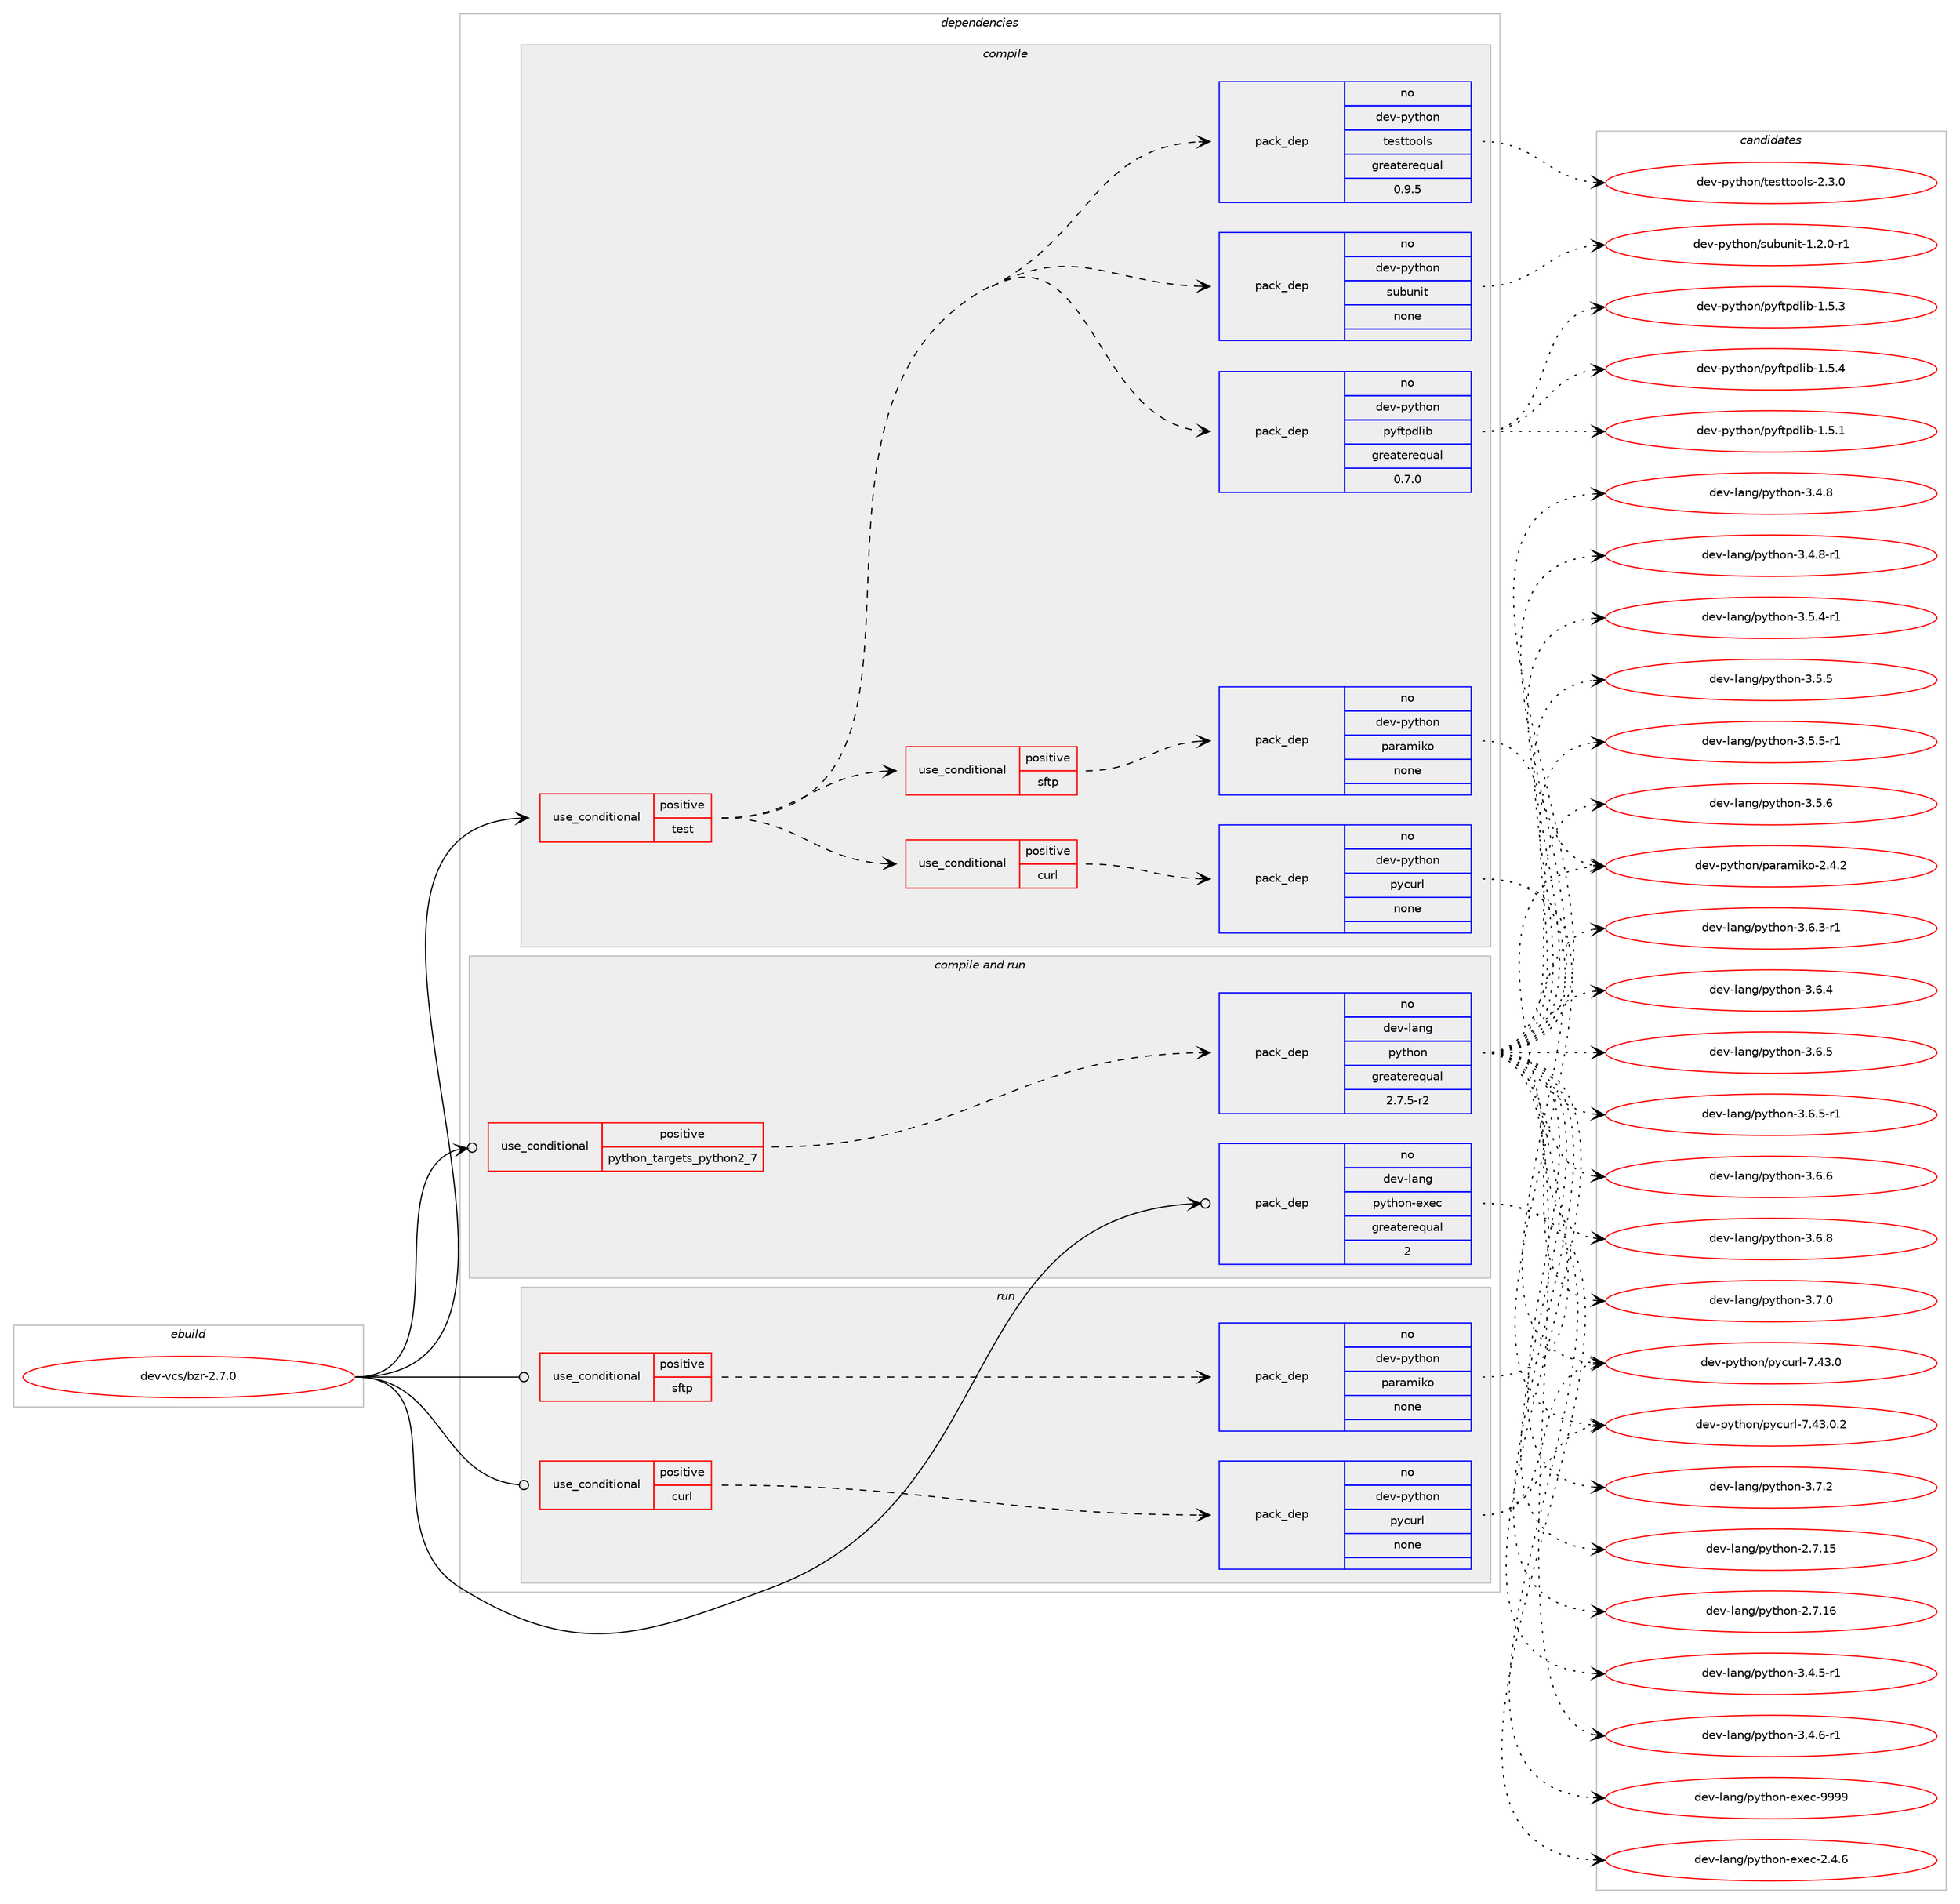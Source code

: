 digraph prolog {

# *************
# Graph options
# *************

newrank=true;
concentrate=true;
compound=true;
graph [rankdir=LR,fontname=Helvetica,fontsize=10,ranksep=1.5];#, ranksep=2.5, nodesep=0.2];
edge  [arrowhead=vee];
node  [fontname=Helvetica,fontsize=10];

# **********
# The ebuild
# **********

subgraph cluster_leftcol {
color=gray;
rank=same;
label=<<i>ebuild</i>>;
id [label="dev-vcs/bzr-2.7.0", color=red, width=4, href="../dev-vcs/bzr-2.7.0.svg"];
}

# ****************
# The dependencies
# ****************

subgraph cluster_midcol {
color=gray;
label=<<i>dependencies</i>>;
subgraph cluster_compile {
fillcolor="#eeeeee";
style=filled;
label=<<i>compile</i>>;
subgraph cond425260 {
dependency1550087 [label=<<TABLE BORDER="0" CELLBORDER="1" CELLSPACING="0" CELLPADDING="4"><TR><TD ROWSPAN="3" CELLPADDING="10">use_conditional</TD></TR><TR><TD>positive</TD></TR><TR><TD>test</TD></TR></TABLE>>, shape=none, color=red];
subgraph cond425261 {
dependency1550088 [label=<<TABLE BORDER="0" CELLBORDER="1" CELLSPACING="0" CELLPADDING="4"><TR><TD ROWSPAN="3" CELLPADDING="10">use_conditional</TD></TR><TR><TD>positive</TD></TR><TR><TD>curl</TD></TR></TABLE>>, shape=none, color=red];
subgraph pack1101086 {
dependency1550089 [label=<<TABLE BORDER="0" CELLBORDER="1" CELLSPACING="0" CELLPADDING="4" WIDTH="220"><TR><TD ROWSPAN="6" CELLPADDING="30">pack_dep</TD></TR><TR><TD WIDTH="110">no</TD></TR><TR><TD>dev-python</TD></TR><TR><TD>pycurl</TD></TR><TR><TD>none</TD></TR><TR><TD></TD></TR></TABLE>>, shape=none, color=blue];
}
dependency1550088:e -> dependency1550089:w [weight=20,style="dashed",arrowhead="vee"];
}
dependency1550087:e -> dependency1550088:w [weight=20,style="dashed",arrowhead="vee"];
subgraph cond425262 {
dependency1550090 [label=<<TABLE BORDER="0" CELLBORDER="1" CELLSPACING="0" CELLPADDING="4"><TR><TD ROWSPAN="3" CELLPADDING="10">use_conditional</TD></TR><TR><TD>positive</TD></TR><TR><TD>sftp</TD></TR></TABLE>>, shape=none, color=red];
subgraph pack1101087 {
dependency1550091 [label=<<TABLE BORDER="0" CELLBORDER="1" CELLSPACING="0" CELLPADDING="4" WIDTH="220"><TR><TD ROWSPAN="6" CELLPADDING="30">pack_dep</TD></TR><TR><TD WIDTH="110">no</TD></TR><TR><TD>dev-python</TD></TR><TR><TD>paramiko</TD></TR><TR><TD>none</TD></TR><TR><TD></TD></TR></TABLE>>, shape=none, color=blue];
}
dependency1550090:e -> dependency1550091:w [weight=20,style="dashed",arrowhead="vee"];
}
dependency1550087:e -> dependency1550090:w [weight=20,style="dashed",arrowhead="vee"];
subgraph pack1101088 {
dependency1550092 [label=<<TABLE BORDER="0" CELLBORDER="1" CELLSPACING="0" CELLPADDING="4" WIDTH="220"><TR><TD ROWSPAN="6" CELLPADDING="30">pack_dep</TD></TR><TR><TD WIDTH="110">no</TD></TR><TR><TD>dev-python</TD></TR><TR><TD>pyftpdlib</TD></TR><TR><TD>greaterequal</TD></TR><TR><TD>0.7.0</TD></TR></TABLE>>, shape=none, color=blue];
}
dependency1550087:e -> dependency1550092:w [weight=20,style="dashed",arrowhead="vee"];
subgraph pack1101089 {
dependency1550093 [label=<<TABLE BORDER="0" CELLBORDER="1" CELLSPACING="0" CELLPADDING="4" WIDTH="220"><TR><TD ROWSPAN="6" CELLPADDING="30">pack_dep</TD></TR><TR><TD WIDTH="110">no</TD></TR><TR><TD>dev-python</TD></TR><TR><TD>subunit</TD></TR><TR><TD>none</TD></TR><TR><TD></TD></TR></TABLE>>, shape=none, color=blue];
}
dependency1550087:e -> dependency1550093:w [weight=20,style="dashed",arrowhead="vee"];
subgraph pack1101090 {
dependency1550094 [label=<<TABLE BORDER="0" CELLBORDER="1" CELLSPACING="0" CELLPADDING="4" WIDTH="220"><TR><TD ROWSPAN="6" CELLPADDING="30">pack_dep</TD></TR><TR><TD WIDTH="110">no</TD></TR><TR><TD>dev-python</TD></TR><TR><TD>testtools</TD></TR><TR><TD>greaterequal</TD></TR><TR><TD>0.9.5</TD></TR></TABLE>>, shape=none, color=blue];
}
dependency1550087:e -> dependency1550094:w [weight=20,style="dashed",arrowhead="vee"];
}
id:e -> dependency1550087:w [weight=20,style="solid",arrowhead="vee"];
}
subgraph cluster_compileandrun {
fillcolor="#eeeeee";
style=filled;
label=<<i>compile and run</i>>;
subgraph cond425263 {
dependency1550095 [label=<<TABLE BORDER="0" CELLBORDER="1" CELLSPACING="0" CELLPADDING="4"><TR><TD ROWSPAN="3" CELLPADDING="10">use_conditional</TD></TR><TR><TD>positive</TD></TR><TR><TD>python_targets_python2_7</TD></TR></TABLE>>, shape=none, color=red];
subgraph pack1101091 {
dependency1550096 [label=<<TABLE BORDER="0" CELLBORDER="1" CELLSPACING="0" CELLPADDING="4" WIDTH="220"><TR><TD ROWSPAN="6" CELLPADDING="30">pack_dep</TD></TR><TR><TD WIDTH="110">no</TD></TR><TR><TD>dev-lang</TD></TR><TR><TD>python</TD></TR><TR><TD>greaterequal</TD></TR><TR><TD>2.7.5-r2</TD></TR></TABLE>>, shape=none, color=blue];
}
dependency1550095:e -> dependency1550096:w [weight=20,style="dashed",arrowhead="vee"];
}
id:e -> dependency1550095:w [weight=20,style="solid",arrowhead="odotvee"];
subgraph pack1101092 {
dependency1550097 [label=<<TABLE BORDER="0" CELLBORDER="1" CELLSPACING="0" CELLPADDING="4" WIDTH="220"><TR><TD ROWSPAN="6" CELLPADDING="30">pack_dep</TD></TR><TR><TD WIDTH="110">no</TD></TR><TR><TD>dev-lang</TD></TR><TR><TD>python-exec</TD></TR><TR><TD>greaterequal</TD></TR><TR><TD>2</TD></TR></TABLE>>, shape=none, color=blue];
}
id:e -> dependency1550097:w [weight=20,style="solid",arrowhead="odotvee"];
}
subgraph cluster_run {
fillcolor="#eeeeee";
style=filled;
label=<<i>run</i>>;
subgraph cond425264 {
dependency1550098 [label=<<TABLE BORDER="0" CELLBORDER="1" CELLSPACING="0" CELLPADDING="4"><TR><TD ROWSPAN="3" CELLPADDING="10">use_conditional</TD></TR><TR><TD>positive</TD></TR><TR><TD>curl</TD></TR></TABLE>>, shape=none, color=red];
subgraph pack1101093 {
dependency1550099 [label=<<TABLE BORDER="0" CELLBORDER="1" CELLSPACING="0" CELLPADDING="4" WIDTH="220"><TR><TD ROWSPAN="6" CELLPADDING="30">pack_dep</TD></TR><TR><TD WIDTH="110">no</TD></TR><TR><TD>dev-python</TD></TR><TR><TD>pycurl</TD></TR><TR><TD>none</TD></TR><TR><TD></TD></TR></TABLE>>, shape=none, color=blue];
}
dependency1550098:e -> dependency1550099:w [weight=20,style="dashed",arrowhead="vee"];
}
id:e -> dependency1550098:w [weight=20,style="solid",arrowhead="odot"];
subgraph cond425265 {
dependency1550100 [label=<<TABLE BORDER="0" CELLBORDER="1" CELLSPACING="0" CELLPADDING="4"><TR><TD ROWSPAN="3" CELLPADDING="10">use_conditional</TD></TR><TR><TD>positive</TD></TR><TR><TD>sftp</TD></TR></TABLE>>, shape=none, color=red];
subgraph pack1101094 {
dependency1550101 [label=<<TABLE BORDER="0" CELLBORDER="1" CELLSPACING="0" CELLPADDING="4" WIDTH="220"><TR><TD ROWSPAN="6" CELLPADDING="30">pack_dep</TD></TR><TR><TD WIDTH="110">no</TD></TR><TR><TD>dev-python</TD></TR><TR><TD>paramiko</TD></TR><TR><TD>none</TD></TR><TR><TD></TD></TR></TABLE>>, shape=none, color=blue];
}
dependency1550100:e -> dependency1550101:w [weight=20,style="dashed",arrowhead="vee"];
}
id:e -> dependency1550100:w [weight=20,style="solid",arrowhead="odot"];
}
}

# **************
# The candidates
# **************

subgraph cluster_choices {
rank=same;
color=gray;
label=<<i>candidates</i>>;

subgraph choice1101086 {
color=black;
nodesep=1;
choice10010111845112121116104111110471121219911711410845554652514648 [label="dev-python/pycurl-7.43.0", color=red, width=4,href="../dev-python/pycurl-7.43.0.svg"];
choice100101118451121211161041111104711212199117114108455546525146484650 [label="dev-python/pycurl-7.43.0.2", color=red, width=4,href="../dev-python/pycurl-7.43.0.2.svg"];
dependency1550089:e -> choice10010111845112121116104111110471121219911711410845554652514648:w [style=dotted,weight="100"];
dependency1550089:e -> choice100101118451121211161041111104711212199117114108455546525146484650:w [style=dotted,weight="100"];
}
subgraph choice1101087 {
color=black;
nodesep=1;
choice10010111845112121116104111110471129711497109105107111455046524650 [label="dev-python/paramiko-2.4.2", color=red, width=4,href="../dev-python/paramiko-2.4.2.svg"];
dependency1550091:e -> choice10010111845112121116104111110471129711497109105107111455046524650:w [style=dotted,weight="100"];
}
subgraph choice1101088 {
color=black;
nodesep=1;
choice100101118451121211161041111104711212110211611210010810598454946534649 [label="dev-python/pyftpdlib-1.5.1", color=red, width=4,href="../dev-python/pyftpdlib-1.5.1.svg"];
choice100101118451121211161041111104711212110211611210010810598454946534651 [label="dev-python/pyftpdlib-1.5.3", color=red, width=4,href="../dev-python/pyftpdlib-1.5.3.svg"];
choice100101118451121211161041111104711212110211611210010810598454946534652 [label="dev-python/pyftpdlib-1.5.4", color=red, width=4,href="../dev-python/pyftpdlib-1.5.4.svg"];
dependency1550092:e -> choice100101118451121211161041111104711212110211611210010810598454946534649:w [style=dotted,weight="100"];
dependency1550092:e -> choice100101118451121211161041111104711212110211611210010810598454946534651:w [style=dotted,weight="100"];
dependency1550092:e -> choice100101118451121211161041111104711212110211611210010810598454946534652:w [style=dotted,weight="100"];
}
subgraph choice1101089 {
color=black;
nodesep=1;
choice1001011184511212111610411111047115117981171101051164549465046484511449 [label="dev-python/subunit-1.2.0-r1", color=red, width=4,href="../dev-python/subunit-1.2.0-r1.svg"];
dependency1550093:e -> choice1001011184511212111610411111047115117981171101051164549465046484511449:w [style=dotted,weight="100"];
}
subgraph choice1101090 {
color=black;
nodesep=1;
choice1001011184511212111610411111047116101115116116111111108115455046514648 [label="dev-python/testtools-2.3.0", color=red, width=4,href="../dev-python/testtools-2.3.0.svg"];
dependency1550094:e -> choice1001011184511212111610411111047116101115116116111111108115455046514648:w [style=dotted,weight="100"];
}
subgraph choice1101091 {
color=black;
nodesep=1;
choice10010111845108971101034711212111610411111045504655464953 [label="dev-lang/python-2.7.15", color=red, width=4,href="../dev-lang/python-2.7.15.svg"];
choice10010111845108971101034711212111610411111045504655464954 [label="dev-lang/python-2.7.16", color=red, width=4,href="../dev-lang/python-2.7.16.svg"];
choice1001011184510897110103471121211161041111104551465246534511449 [label="dev-lang/python-3.4.5-r1", color=red, width=4,href="../dev-lang/python-3.4.5-r1.svg"];
choice1001011184510897110103471121211161041111104551465246544511449 [label="dev-lang/python-3.4.6-r1", color=red, width=4,href="../dev-lang/python-3.4.6-r1.svg"];
choice100101118451089711010347112121116104111110455146524656 [label="dev-lang/python-3.4.8", color=red, width=4,href="../dev-lang/python-3.4.8.svg"];
choice1001011184510897110103471121211161041111104551465246564511449 [label="dev-lang/python-3.4.8-r1", color=red, width=4,href="../dev-lang/python-3.4.8-r1.svg"];
choice1001011184510897110103471121211161041111104551465346524511449 [label="dev-lang/python-3.5.4-r1", color=red, width=4,href="../dev-lang/python-3.5.4-r1.svg"];
choice100101118451089711010347112121116104111110455146534653 [label="dev-lang/python-3.5.5", color=red, width=4,href="../dev-lang/python-3.5.5.svg"];
choice1001011184510897110103471121211161041111104551465346534511449 [label="dev-lang/python-3.5.5-r1", color=red, width=4,href="../dev-lang/python-3.5.5-r1.svg"];
choice100101118451089711010347112121116104111110455146534654 [label="dev-lang/python-3.5.6", color=red, width=4,href="../dev-lang/python-3.5.6.svg"];
choice1001011184510897110103471121211161041111104551465446514511449 [label="dev-lang/python-3.6.3-r1", color=red, width=4,href="../dev-lang/python-3.6.3-r1.svg"];
choice100101118451089711010347112121116104111110455146544652 [label="dev-lang/python-3.6.4", color=red, width=4,href="../dev-lang/python-3.6.4.svg"];
choice100101118451089711010347112121116104111110455146544653 [label="dev-lang/python-3.6.5", color=red, width=4,href="../dev-lang/python-3.6.5.svg"];
choice1001011184510897110103471121211161041111104551465446534511449 [label="dev-lang/python-3.6.5-r1", color=red, width=4,href="../dev-lang/python-3.6.5-r1.svg"];
choice100101118451089711010347112121116104111110455146544654 [label="dev-lang/python-3.6.6", color=red, width=4,href="../dev-lang/python-3.6.6.svg"];
choice100101118451089711010347112121116104111110455146544656 [label="dev-lang/python-3.6.8", color=red, width=4,href="../dev-lang/python-3.6.8.svg"];
choice100101118451089711010347112121116104111110455146554648 [label="dev-lang/python-3.7.0", color=red, width=4,href="../dev-lang/python-3.7.0.svg"];
choice100101118451089711010347112121116104111110455146554650 [label="dev-lang/python-3.7.2", color=red, width=4,href="../dev-lang/python-3.7.2.svg"];
dependency1550096:e -> choice10010111845108971101034711212111610411111045504655464953:w [style=dotted,weight="100"];
dependency1550096:e -> choice10010111845108971101034711212111610411111045504655464954:w [style=dotted,weight="100"];
dependency1550096:e -> choice1001011184510897110103471121211161041111104551465246534511449:w [style=dotted,weight="100"];
dependency1550096:e -> choice1001011184510897110103471121211161041111104551465246544511449:w [style=dotted,weight="100"];
dependency1550096:e -> choice100101118451089711010347112121116104111110455146524656:w [style=dotted,weight="100"];
dependency1550096:e -> choice1001011184510897110103471121211161041111104551465246564511449:w [style=dotted,weight="100"];
dependency1550096:e -> choice1001011184510897110103471121211161041111104551465346524511449:w [style=dotted,weight="100"];
dependency1550096:e -> choice100101118451089711010347112121116104111110455146534653:w [style=dotted,weight="100"];
dependency1550096:e -> choice1001011184510897110103471121211161041111104551465346534511449:w [style=dotted,weight="100"];
dependency1550096:e -> choice100101118451089711010347112121116104111110455146534654:w [style=dotted,weight="100"];
dependency1550096:e -> choice1001011184510897110103471121211161041111104551465446514511449:w [style=dotted,weight="100"];
dependency1550096:e -> choice100101118451089711010347112121116104111110455146544652:w [style=dotted,weight="100"];
dependency1550096:e -> choice100101118451089711010347112121116104111110455146544653:w [style=dotted,weight="100"];
dependency1550096:e -> choice1001011184510897110103471121211161041111104551465446534511449:w [style=dotted,weight="100"];
dependency1550096:e -> choice100101118451089711010347112121116104111110455146544654:w [style=dotted,weight="100"];
dependency1550096:e -> choice100101118451089711010347112121116104111110455146544656:w [style=dotted,weight="100"];
dependency1550096:e -> choice100101118451089711010347112121116104111110455146554648:w [style=dotted,weight="100"];
dependency1550096:e -> choice100101118451089711010347112121116104111110455146554650:w [style=dotted,weight="100"];
}
subgraph choice1101092 {
color=black;
nodesep=1;
choice1001011184510897110103471121211161041111104510112010199455046524654 [label="dev-lang/python-exec-2.4.6", color=red, width=4,href="../dev-lang/python-exec-2.4.6.svg"];
choice10010111845108971101034711212111610411111045101120101994557575757 [label="dev-lang/python-exec-9999", color=red, width=4,href="../dev-lang/python-exec-9999.svg"];
dependency1550097:e -> choice1001011184510897110103471121211161041111104510112010199455046524654:w [style=dotted,weight="100"];
dependency1550097:e -> choice10010111845108971101034711212111610411111045101120101994557575757:w [style=dotted,weight="100"];
}
subgraph choice1101093 {
color=black;
nodesep=1;
choice10010111845112121116104111110471121219911711410845554652514648 [label="dev-python/pycurl-7.43.0", color=red, width=4,href="../dev-python/pycurl-7.43.0.svg"];
choice100101118451121211161041111104711212199117114108455546525146484650 [label="dev-python/pycurl-7.43.0.2", color=red, width=4,href="../dev-python/pycurl-7.43.0.2.svg"];
dependency1550099:e -> choice10010111845112121116104111110471121219911711410845554652514648:w [style=dotted,weight="100"];
dependency1550099:e -> choice100101118451121211161041111104711212199117114108455546525146484650:w [style=dotted,weight="100"];
}
subgraph choice1101094 {
color=black;
nodesep=1;
choice10010111845112121116104111110471129711497109105107111455046524650 [label="dev-python/paramiko-2.4.2", color=red, width=4,href="../dev-python/paramiko-2.4.2.svg"];
dependency1550101:e -> choice10010111845112121116104111110471129711497109105107111455046524650:w [style=dotted,weight="100"];
}
}

}
